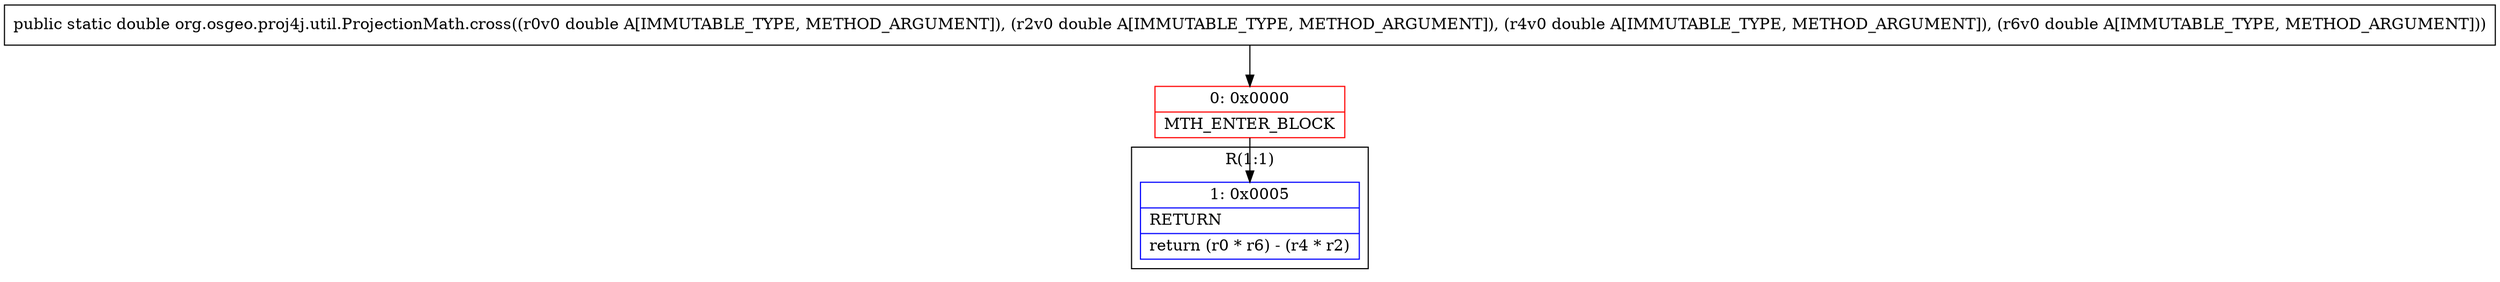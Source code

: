 digraph "CFG fororg.osgeo.proj4j.util.ProjectionMath.cross(DDDD)D" {
subgraph cluster_Region_1122072783 {
label = "R(1:1)";
node [shape=record,color=blue];
Node_1 [shape=record,label="{1\:\ 0x0005|RETURN\l|return (r0 * r6) \- (r4 * r2)\l}"];
}
Node_0 [shape=record,color=red,label="{0\:\ 0x0000|MTH_ENTER_BLOCK\l}"];
MethodNode[shape=record,label="{public static double org.osgeo.proj4j.util.ProjectionMath.cross((r0v0 double A[IMMUTABLE_TYPE, METHOD_ARGUMENT]), (r2v0 double A[IMMUTABLE_TYPE, METHOD_ARGUMENT]), (r4v0 double A[IMMUTABLE_TYPE, METHOD_ARGUMENT]), (r6v0 double A[IMMUTABLE_TYPE, METHOD_ARGUMENT])) }"];
MethodNode -> Node_0;
Node_0 -> Node_1;
}

